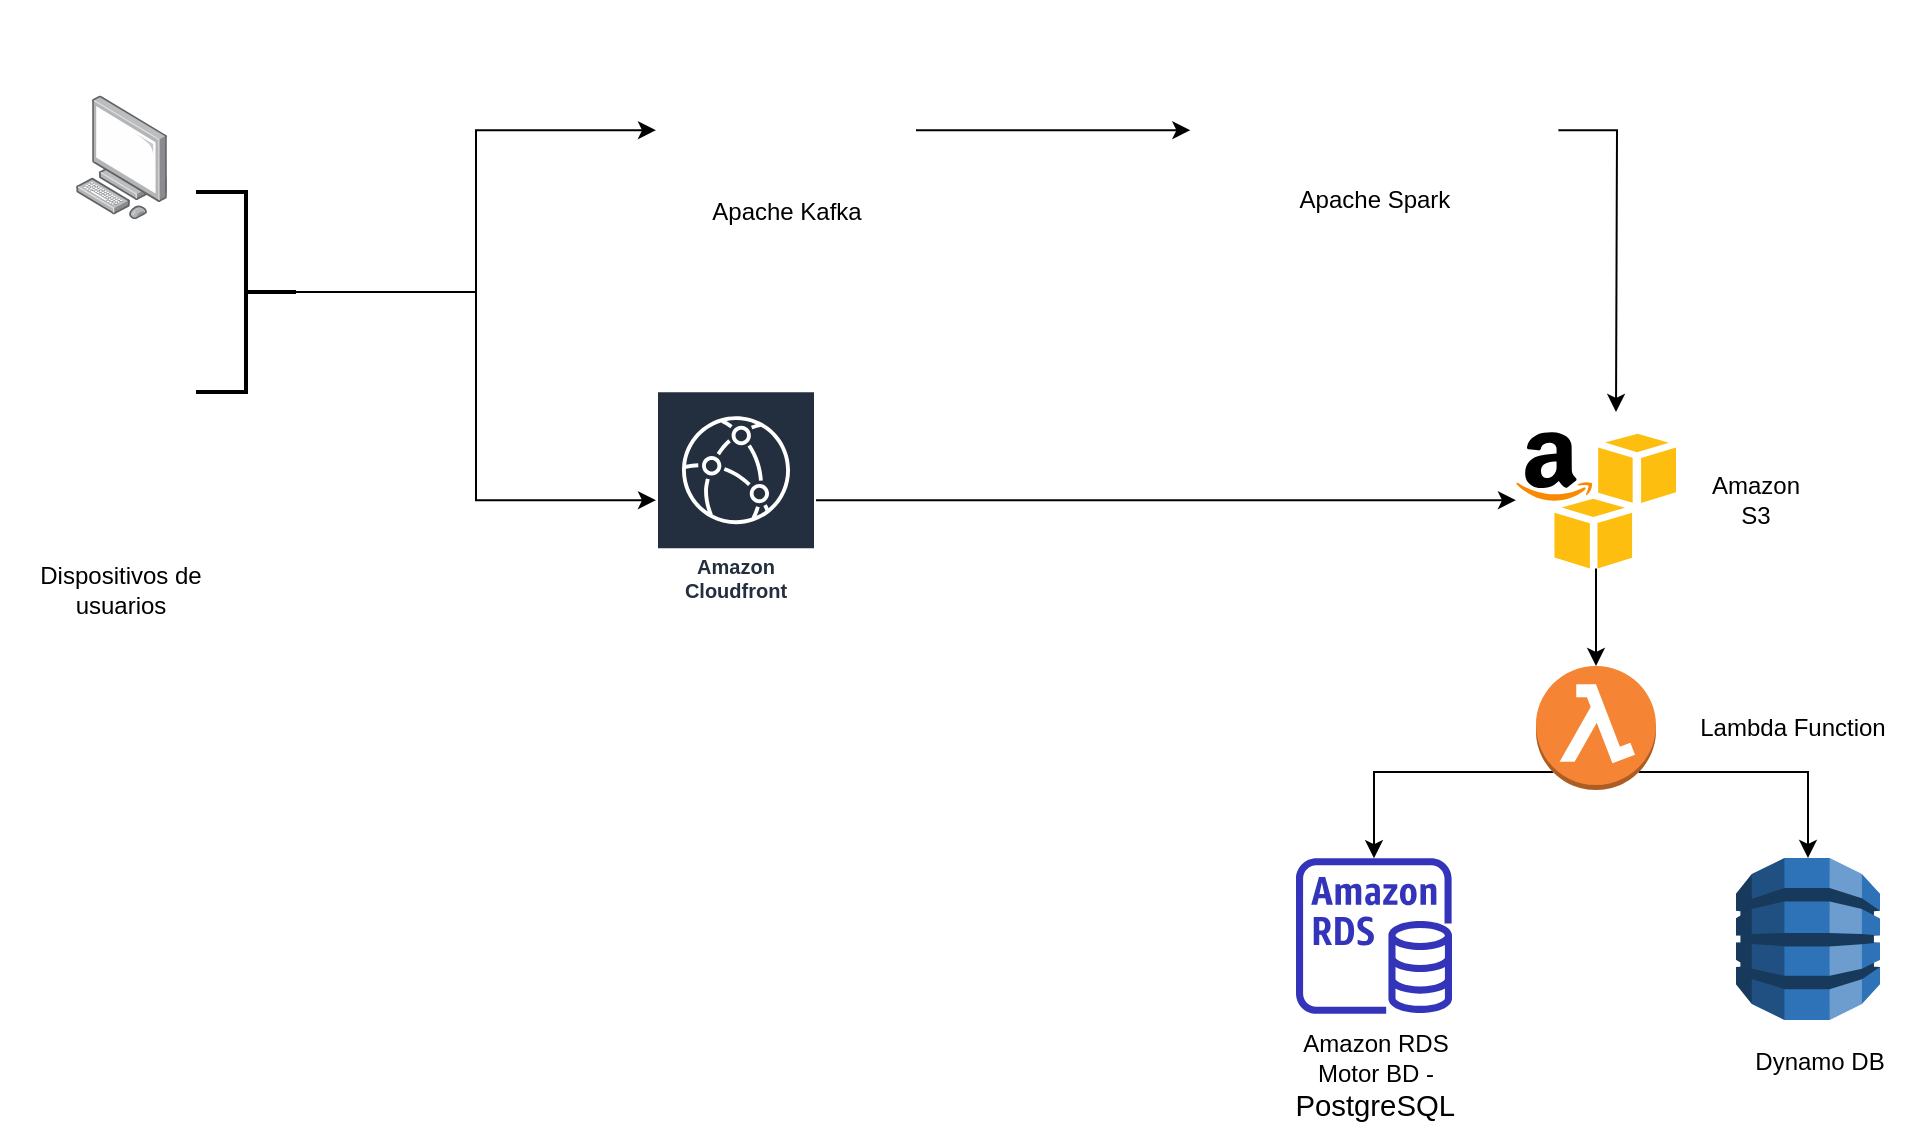 <mxfile version="13.10.5" type="github">
  <diagram id="9h8CFOCDP87hbLBySvGZ" name="Page-1">
    <mxGraphModel dx="1984" dy="643" grid="1" gridSize="10" guides="1" tooltips="1" connect="1" arrows="1" fold="1" page="1" pageScale="1" pageWidth="827" pageHeight="1169" math="0" shadow="0">
      <root>
        <mxCell id="0" />
        <mxCell id="1" parent="0" />
        <mxCell id="Er9e3PEWxxvfP_uzQ7v0-1" value="" style="points=[];aspect=fixed;html=1;align=center;shadow=0;dashed=0;image;image=img/lib/allied_telesis/computer_and_terminals/Personal_Computer.svg;" parent="1" vertex="1">
          <mxGeometry x="-20" y="91.8" width="45.6" height="61.8" as="geometry" />
        </mxCell>
        <mxCell id="Er9e3PEWxxvfP_uzQ7v0-9" value="" style="edgeStyle=orthogonalEdgeStyle;rounded=0;orthogonalLoop=1;jettySize=auto;html=1;" parent="1" source="Er9e3PEWxxvfP_uzQ7v0-3" target="Er9e3PEWxxvfP_uzQ7v0-4" edge="1">
          <mxGeometry relative="1" as="geometry" />
        </mxCell>
        <mxCell id="Er9e3PEWxxvfP_uzQ7v0-3" value="" style="dashed=0;outlineConnect=0;html=1;align=center;labelPosition=center;verticalLabelPosition=bottom;verticalAlign=top;shape=mxgraph.weblogos.aws_s3" parent="1" vertex="1">
          <mxGeometry x="700" y="260" width="80" height="68.2" as="geometry" />
        </mxCell>
        <mxCell id="Er9e3PEWxxvfP_uzQ7v0-10" style="edgeStyle=orthogonalEdgeStyle;rounded=0;orthogonalLoop=1;jettySize=auto;html=1;exitX=0.145;exitY=0.855;exitDx=0;exitDy=0;exitPerimeter=0;" parent="1" source="Er9e3PEWxxvfP_uzQ7v0-4" target="Er9e3PEWxxvfP_uzQ7v0-7" edge="1">
          <mxGeometry relative="1" as="geometry" />
        </mxCell>
        <mxCell id="Er9e3PEWxxvfP_uzQ7v0-11" style="edgeStyle=orthogonalEdgeStyle;rounded=0;orthogonalLoop=1;jettySize=auto;html=1;exitX=0.855;exitY=0.855;exitDx=0;exitDy=0;exitPerimeter=0;entryX=0.5;entryY=0;entryDx=0;entryDy=0;entryPerimeter=0;" parent="1" source="Er9e3PEWxxvfP_uzQ7v0-4" target="Er9e3PEWxxvfP_uzQ7v0-5" edge="1">
          <mxGeometry relative="1" as="geometry" />
        </mxCell>
        <mxCell id="Er9e3PEWxxvfP_uzQ7v0-4" value="" style="outlineConnect=0;dashed=0;verticalLabelPosition=bottom;verticalAlign=top;align=center;html=1;shape=mxgraph.aws3.lambda_function;fillColor=#F58534;gradientColor=none;" parent="1" vertex="1">
          <mxGeometry x="710" y="377" width="60" height="62" as="geometry" />
        </mxCell>
        <mxCell id="Er9e3PEWxxvfP_uzQ7v0-5" value="" style="outlineConnect=0;dashed=0;verticalLabelPosition=bottom;verticalAlign=top;align=center;html=1;shape=mxgraph.aws3.dynamo_db;fillColor=#2E73B8;gradientColor=none;" parent="1" vertex="1">
          <mxGeometry x="810" y="473" width="72" height="81" as="geometry" />
        </mxCell>
        <mxCell id="Er9e3PEWxxvfP_uzQ7v0-7" value="" style="outlineConnect=0;fontColor=#232F3E;gradientColor=none;fillColor=#3334B9;strokeColor=none;dashed=0;verticalLabelPosition=bottom;verticalAlign=top;align=center;html=1;fontSize=12;fontStyle=0;aspect=fixed;pointerEvents=1;shape=mxgraph.aws4.rds_instance;" parent="1" vertex="1">
          <mxGeometry x="590" y="473" width="78" height="78" as="geometry" />
        </mxCell>
        <mxCell id="Er9e3PEWxxvfP_uzQ7v0-14" value="" style="shape=image;html=1;verticalAlign=top;verticalLabelPosition=bottom;labelBackgroundColor=#ffffff;imageAspect=0;aspect=fixed;image=https://cdn3.iconfinder.com/data/icons/essential-flat/100/mobile-128.png" parent="1" vertex="1">
          <mxGeometry x="-58.0" y="200" width="98" height="98" as="geometry" />
        </mxCell>
        <mxCell id="UgFRVywHfd-tzTmDvYPv-5" style="edgeStyle=orthogonalEdgeStyle;rounded=0;orthogonalLoop=1;jettySize=auto;html=1;exitX=1;exitY=0.5;exitDx=0;exitDy=0;" edge="1" parent="1" source="UgFRVywHfd-tzTmDvYPv-1" target="UgFRVywHfd-tzTmDvYPv-2">
          <mxGeometry relative="1" as="geometry" />
        </mxCell>
        <mxCell id="UgFRVywHfd-tzTmDvYPv-1" value="" style="shape=image;verticalLabelPosition=bottom;labelBackgroundColor=#ffffff;verticalAlign=top;aspect=fixed;imageAspect=0;image=https://1.bp.blogspot.com/-3OAdyrabFpU/Wayo7MBZvOI/AAAAAAAAMw8/Dump7yCJkWYipRfqNwLjxdju_geSzeQggCLcBGAs/s1600/apache-kafka.png;" vertex="1" parent="1">
          <mxGeometry x="270" y="44.1" width="130" height="130" as="geometry" />
        </mxCell>
        <mxCell id="UgFRVywHfd-tzTmDvYPv-10" style="edgeStyle=orthogonalEdgeStyle;rounded=0;orthogonalLoop=1;jettySize=auto;html=1;" edge="1" parent="1" source="UgFRVywHfd-tzTmDvYPv-2">
          <mxGeometry relative="1" as="geometry">
            <mxPoint x="750" y="250" as="targetPoint" />
          </mxGeometry>
        </mxCell>
        <mxCell id="UgFRVywHfd-tzTmDvYPv-2" value="" style="shape=image;verticalLabelPosition=bottom;labelBackgroundColor=#ffffff;verticalAlign=top;aspect=fixed;imageAspect=0;image=https://www.esic.edu/sites/default/files/rethink/9b7e1b03-spark_0.png;" vertex="1" parent="1">
          <mxGeometry x="537.18" y="64.6" width="184" height="89" as="geometry" />
        </mxCell>
        <mxCell id="UgFRVywHfd-tzTmDvYPv-4" style="edgeStyle=orthogonalEdgeStyle;rounded=0;orthogonalLoop=1;jettySize=auto;html=1;entryX=0;entryY=0.5;entryDx=0;entryDy=0;" edge="1" parent="1" source="UgFRVywHfd-tzTmDvYPv-3" target="UgFRVywHfd-tzTmDvYPv-1">
          <mxGeometry relative="1" as="geometry" />
        </mxCell>
        <mxCell id="UgFRVywHfd-tzTmDvYPv-7" style="edgeStyle=orthogonalEdgeStyle;rounded=0;orthogonalLoop=1;jettySize=auto;html=1;exitX=0;exitY=0.5;exitDx=0;exitDy=0;exitPerimeter=0;" edge="1" parent="1" source="UgFRVywHfd-tzTmDvYPv-3" target="UgFRVywHfd-tzTmDvYPv-6">
          <mxGeometry relative="1" as="geometry" />
        </mxCell>
        <mxCell id="UgFRVywHfd-tzTmDvYPv-3" value="" style="strokeWidth=2;html=1;shape=mxgraph.flowchart.annotation_2;align=left;labelPosition=right;pointerEvents=1;rotation=-180;" vertex="1" parent="1">
          <mxGeometry x="40" y="140" width="50" height="100" as="geometry" />
        </mxCell>
        <mxCell id="UgFRVywHfd-tzTmDvYPv-8" style="edgeStyle=orthogonalEdgeStyle;rounded=0;orthogonalLoop=1;jettySize=auto;html=1;" edge="1" parent="1" source="UgFRVywHfd-tzTmDvYPv-6" target="Er9e3PEWxxvfP_uzQ7v0-3">
          <mxGeometry relative="1" as="geometry" />
        </mxCell>
        <mxCell id="UgFRVywHfd-tzTmDvYPv-6" value="Amazon Cloudfront" style="outlineConnect=0;fontColor=#232F3E;gradientColor=none;strokeColor=#ffffff;fillColor=#232F3E;dashed=0;verticalLabelPosition=middle;verticalAlign=bottom;align=center;html=1;whiteSpace=wrap;fontSize=10;fontStyle=1;spacing=3;shape=mxgraph.aws4.productIcon;prIcon=mxgraph.aws4.cloudfront;" vertex="1" parent="1">
          <mxGeometry x="270" y="239.1" width="80" height="110" as="geometry" />
        </mxCell>
        <mxCell id="UgFRVywHfd-tzTmDvYPv-12" value="Amazon S3" style="text;html=1;strokeColor=none;fillColor=none;align=center;verticalAlign=middle;whiteSpace=wrap;rounded=0;" vertex="1" parent="1">
          <mxGeometry x="800" y="284.1" width="40" height="20" as="geometry" />
        </mxCell>
        <mxCell id="UgFRVywHfd-tzTmDvYPv-13" value="Dynamo DB" style="text;html=1;strokeColor=none;fillColor=none;align=center;verticalAlign=middle;whiteSpace=wrap;rounded=0;" vertex="1" parent="1">
          <mxGeometry x="810" y="565" width="84" height="20" as="geometry" />
        </mxCell>
        <mxCell id="UgFRVywHfd-tzTmDvYPv-16" value="Lambda Function" style="text;html=1;strokeColor=none;fillColor=none;align=center;verticalAlign=middle;whiteSpace=wrap;rounded=0;" vertex="1" parent="1">
          <mxGeometry x="787" y="398" width="103" height="20" as="geometry" />
        </mxCell>
        <mxCell id="UgFRVywHfd-tzTmDvYPv-17" value="Amazon RDS&lt;br&gt;Motor BD -&amp;nbsp;&lt;span class=&quot;TextRun SCXW244818604 BCX8&quot; lang=&quot;ES-ES&quot; style=&quot;animation: 0s ease 0s 1 normal none running none ; appearance: none ; backface-visibility: visible ; background: none 0% 0% / auto repeat scroll padding-box border-box rgba(0 , 0 , 0 , 0) ; border: 0px none rgb(0 , 0 , 0) ; border-radius: 0px ; border-collapse: separate ; box-shadow: none ; box-sizing: content-box ; caption-side: top ; clear: none ; clip: auto ; content: normal ; cursor: text ; direction: ltr ; display: inline ; empty-cells: show ; float: none ; font-family: &amp;#34;wordvisi_msfontservice&amp;#34; , &amp;#34;calibri&amp;#34; , &amp;#34;calibri_embeddedfont&amp;#34; , &amp;#34;calibri_msfontservice&amp;#34; , sans-serif ; font-size: 14.667px ; height: auto ; line-height: 19.425px ; list-style: outside none disc ; margin: 0px ; max-height: none ; max-width: none ; min-height: 0px ; min-width: 0px ; opacity: 1 ; outline: rgb(0 , 0 , 0) none 0px ; overflow-wrap: break-word ; overflow: visible ; padding: 0px ; perspective: none ; perspective-origin: 0px 0px ; position: static ; resize: none ; speak: normal ; table-layout: auto ; text-align: justify ; text-overflow: clip ; text-shadow: none ; transform: none ; transform-origin: 0px 0px ; transform-style: flat ; transition: all 0s ease 0s ; unicode-bidi: normal ; vertical-align: baseline ; visibility: visible ; width: auto ; word-break: normal ; z-index: auto ; zoom: 1 ; border-spacing: 0px&quot;&gt;&lt;span class=&quot;NormalTextRun SCXW244818604 BCX8&quot; style=&quot;background-color: inherit&quot;&gt;PostgreSQL&amp;nbsp;&lt;/span&gt;&lt;/span&gt;" style="text;html=1;strokeColor=none;fillColor=none;align=center;verticalAlign=middle;whiteSpace=wrap;rounded=0;" vertex="1" parent="1">
          <mxGeometry x="560" y="565" width="140" height="35" as="geometry" />
        </mxCell>
        <mxCell id="UgFRVywHfd-tzTmDvYPv-18" value="Apache Spark" style="text;html=1;strokeColor=none;fillColor=none;align=center;verticalAlign=middle;whiteSpace=wrap;rounded=0;" vertex="1" parent="1">
          <mxGeometry x="586.8" y="133.6" width="84.75" height="20" as="geometry" />
        </mxCell>
        <mxCell id="UgFRVywHfd-tzTmDvYPv-19" value="Apache Kafka" style="text;html=1;strokeColor=none;fillColor=none;align=center;verticalAlign=middle;whiteSpace=wrap;rounded=0;" vertex="1" parent="1">
          <mxGeometry x="292.62" y="140" width="84.75" height="20" as="geometry" />
        </mxCell>
        <mxCell id="UgFRVywHfd-tzTmDvYPv-20" value="Dispositivos de usuarios" style="text;html=1;strokeColor=none;fillColor=none;align=center;verticalAlign=middle;whiteSpace=wrap;rounded=0;" vertex="1" parent="1">
          <mxGeometry x="-39.57" y="329.1" width="84.75" height="20" as="geometry" />
        </mxCell>
      </root>
    </mxGraphModel>
  </diagram>
</mxfile>
